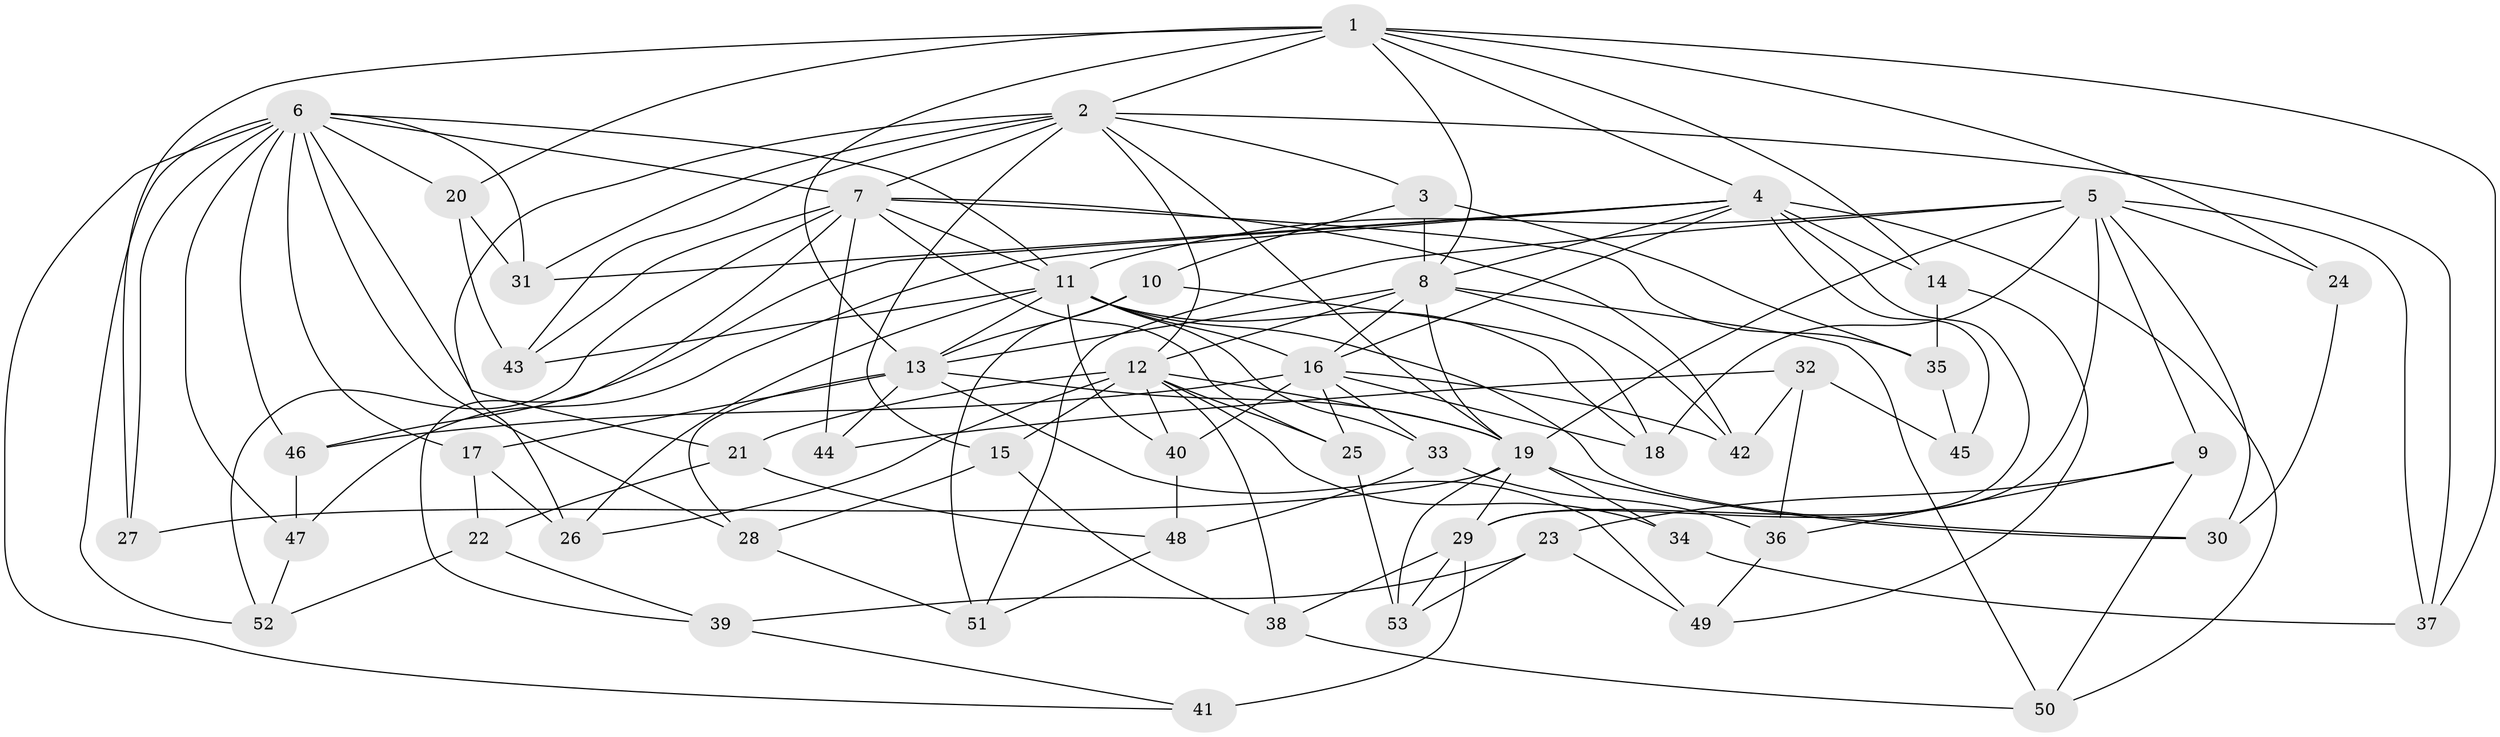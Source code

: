 // original degree distribution, {4: 1.0}
// Generated by graph-tools (version 1.1) at 2025/38/03/09/25 02:38:11]
// undirected, 53 vertices, 139 edges
graph export_dot {
graph [start="1"]
  node [color=gray90,style=filled];
  1;
  2;
  3;
  4;
  5;
  6;
  7;
  8;
  9;
  10;
  11;
  12;
  13;
  14;
  15;
  16;
  17;
  18;
  19;
  20;
  21;
  22;
  23;
  24;
  25;
  26;
  27;
  28;
  29;
  30;
  31;
  32;
  33;
  34;
  35;
  36;
  37;
  38;
  39;
  40;
  41;
  42;
  43;
  44;
  45;
  46;
  47;
  48;
  49;
  50;
  51;
  52;
  53;
  1 -- 2 [weight=1.0];
  1 -- 4 [weight=1.0];
  1 -- 8 [weight=1.0];
  1 -- 13 [weight=1.0];
  1 -- 14 [weight=1.0];
  1 -- 20 [weight=1.0];
  1 -- 24 [weight=1.0];
  1 -- 27 [weight=2.0];
  1 -- 37 [weight=1.0];
  2 -- 3 [weight=1.0];
  2 -- 7 [weight=1.0];
  2 -- 12 [weight=1.0];
  2 -- 15 [weight=1.0];
  2 -- 19 [weight=1.0];
  2 -- 26 [weight=1.0];
  2 -- 31 [weight=1.0];
  2 -- 37 [weight=1.0];
  2 -- 43 [weight=1.0];
  3 -- 8 [weight=1.0];
  3 -- 10 [weight=1.0];
  3 -- 35 [weight=1.0];
  4 -- 8 [weight=1.0];
  4 -- 14 [weight=1.0];
  4 -- 16 [weight=1.0];
  4 -- 29 [weight=2.0];
  4 -- 31 [weight=1.0];
  4 -- 45 [weight=2.0];
  4 -- 46 [weight=1.0];
  4 -- 47 [weight=1.0];
  4 -- 50 [weight=1.0];
  5 -- 9 [weight=1.0];
  5 -- 11 [weight=1.0];
  5 -- 18 [weight=1.0];
  5 -- 19 [weight=2.0];
  5 -- 24 [weight=2.0];
  5 -- 29 [weight=2.0];
  5 -- 30 [weight=1.0];
  5 -- 37 [weight=1.0];
  5 -- 51 [weight=1.0];
  6 -- 7 [weight=1.0];
  6 -- 11 [weight=1.0];
  6 -- 17 [weight=1.0];
  6 -- 20 [weight=1.0];
  6 -- 21 [weight=1.0];
  6 -- 27 [weight=1.0];
  6 -- 28 [weight=1.0];
  6 -- 31 [weight=1.0];
  6 -- 41 [weight=1.0];
  6 -- 46 [weight=1.0];
  6 -- 47 [weight=1.0];
  6 -- 52 [weight=1.0];
  7 -- 11 [weight=1.0];
  7 -- 25 [weight=1.0];
  7 -- 35 [weight=1.0];
  7 -- 39 [weight=1.0];
  7 -- 42 [weight=1.0];
  7 -- 43 [weight=1.0];
  7 -- 44 [weight=1.0];
  7 -- 52 [weight=1.0];
  8 -- 12 [weight=2.0];
  8 -- 13 [weight=1.0];
  8 -- 16 [weight=1.0];
  8 -- 19 [weight=1.0];
  8 -- 42 [weight=1.0];
  8 -- 50 [weight=1.0];
  9 -- 23 [weight=1.0];
  9 -- 36 [weight=1.0];
  9 -- 50 [weight=1.0];
  10 -- 13 [weight=1.0];
  10 -- 18 [weight=1.0];
  10 -- 51 [weight=1.0];
  11 -- 13 [weight=1.0];
  11 -- 16 [weight=2.0];
  11 -- 18 [weight=1.0];
  11 -- 26 [weight=1.0];
  11 -- 30 [weight=1.0];
  11 -- 33 [weight=1.0];
  11 -- 40 [weight=1.0];
  11 -- 43 [weight=1.0];
  12 -- 15 [weight=1.0];
  12 -- 19 [weight=1.0];
  12 -- 21 [weight=1.0];
  12 -- 25 [weight=1.0];
  12 -- 26 [weight=1.0];
  12 -- 34 [weight=2.0];
  12 -- 38 [weight=1.0];
  12 -- 40 [weight=1.0];
  13 -- 17 [weight=3.0];
  13 -- 19 [weight=1.0];
  13 -- 28 [weight=1.0];
  13 -- 44 [weight=2.0];
  13 -- 49 [weight=1.0];
  14 -- 35 [weight=1.0];
  14 -- 49 [weight=1.0];
  15 -- 28 [weight=1.0];
  15 -- 38 [weight=1.0];
  16 -- 18 [weight=1.0];
  16 -- 25 [weight=1.0];
  16 -- 33 [weight=1.0];
  16 -- 40 [weight=1.0];
  16 -- 42 [weight=1.0];
  16 -- 46 [weight=1.0];
  17 -- 22 [weight=1.0];
  17 -- 26 [weight=1.0];
  19 -- 27 [weight=1.0];
  19 -- 29 [weight=2.0];
  19 -- 30 [weight=1.0];
  19 -- 34 [weight=1.0];
  19 -- 53 [weight=1.0];
  20 -- 31 [weight=1.0];
  20 -- 43 [weight=1.0];
  21 -- 22 [weight=1.0];
  21 -- 48 [weight=1.0];
  22 -- 39 [weight=1.0];
  22 -- 52 [weight=1.0];
  23 -- 39 [weight=1.0];
  23 -- 49 [weight=1.0];
  23 -- 53 [weight=1.0];
  24 -- 30 [weight=1.0];
  25 -- 53 [weight=1.0];
  28 -- 51 [weight=1.0];
  29 -- 38 [weight=1.0];
  29 -- 41 [weight=2.0];
  29 -- 53 [weight=1.0];
  32 -- 36 [weight=1.0];
  32 -- 42 [weight=1.0];
  32 -- 44 [weight=1.0];
  32 -- 45 [weight=1.0];
  33 -- 36 [weight=1.0];
  33 -- 48 [weight=1.0];
  34 -- 37 [weight=1.0];
  35 -- 45 [weight=1.0];
  36 -- 49 [weight=1.0];
  38 -- 50 [weight=1.0];
  39 -- 41 [weight=1.0];
  40 -- 48 [weight=1.0];
  46 -- 47 [weight=1.0];
  47 -- 52 [weight=1.0];
  48 -- 51 [weight=1.0];
}
